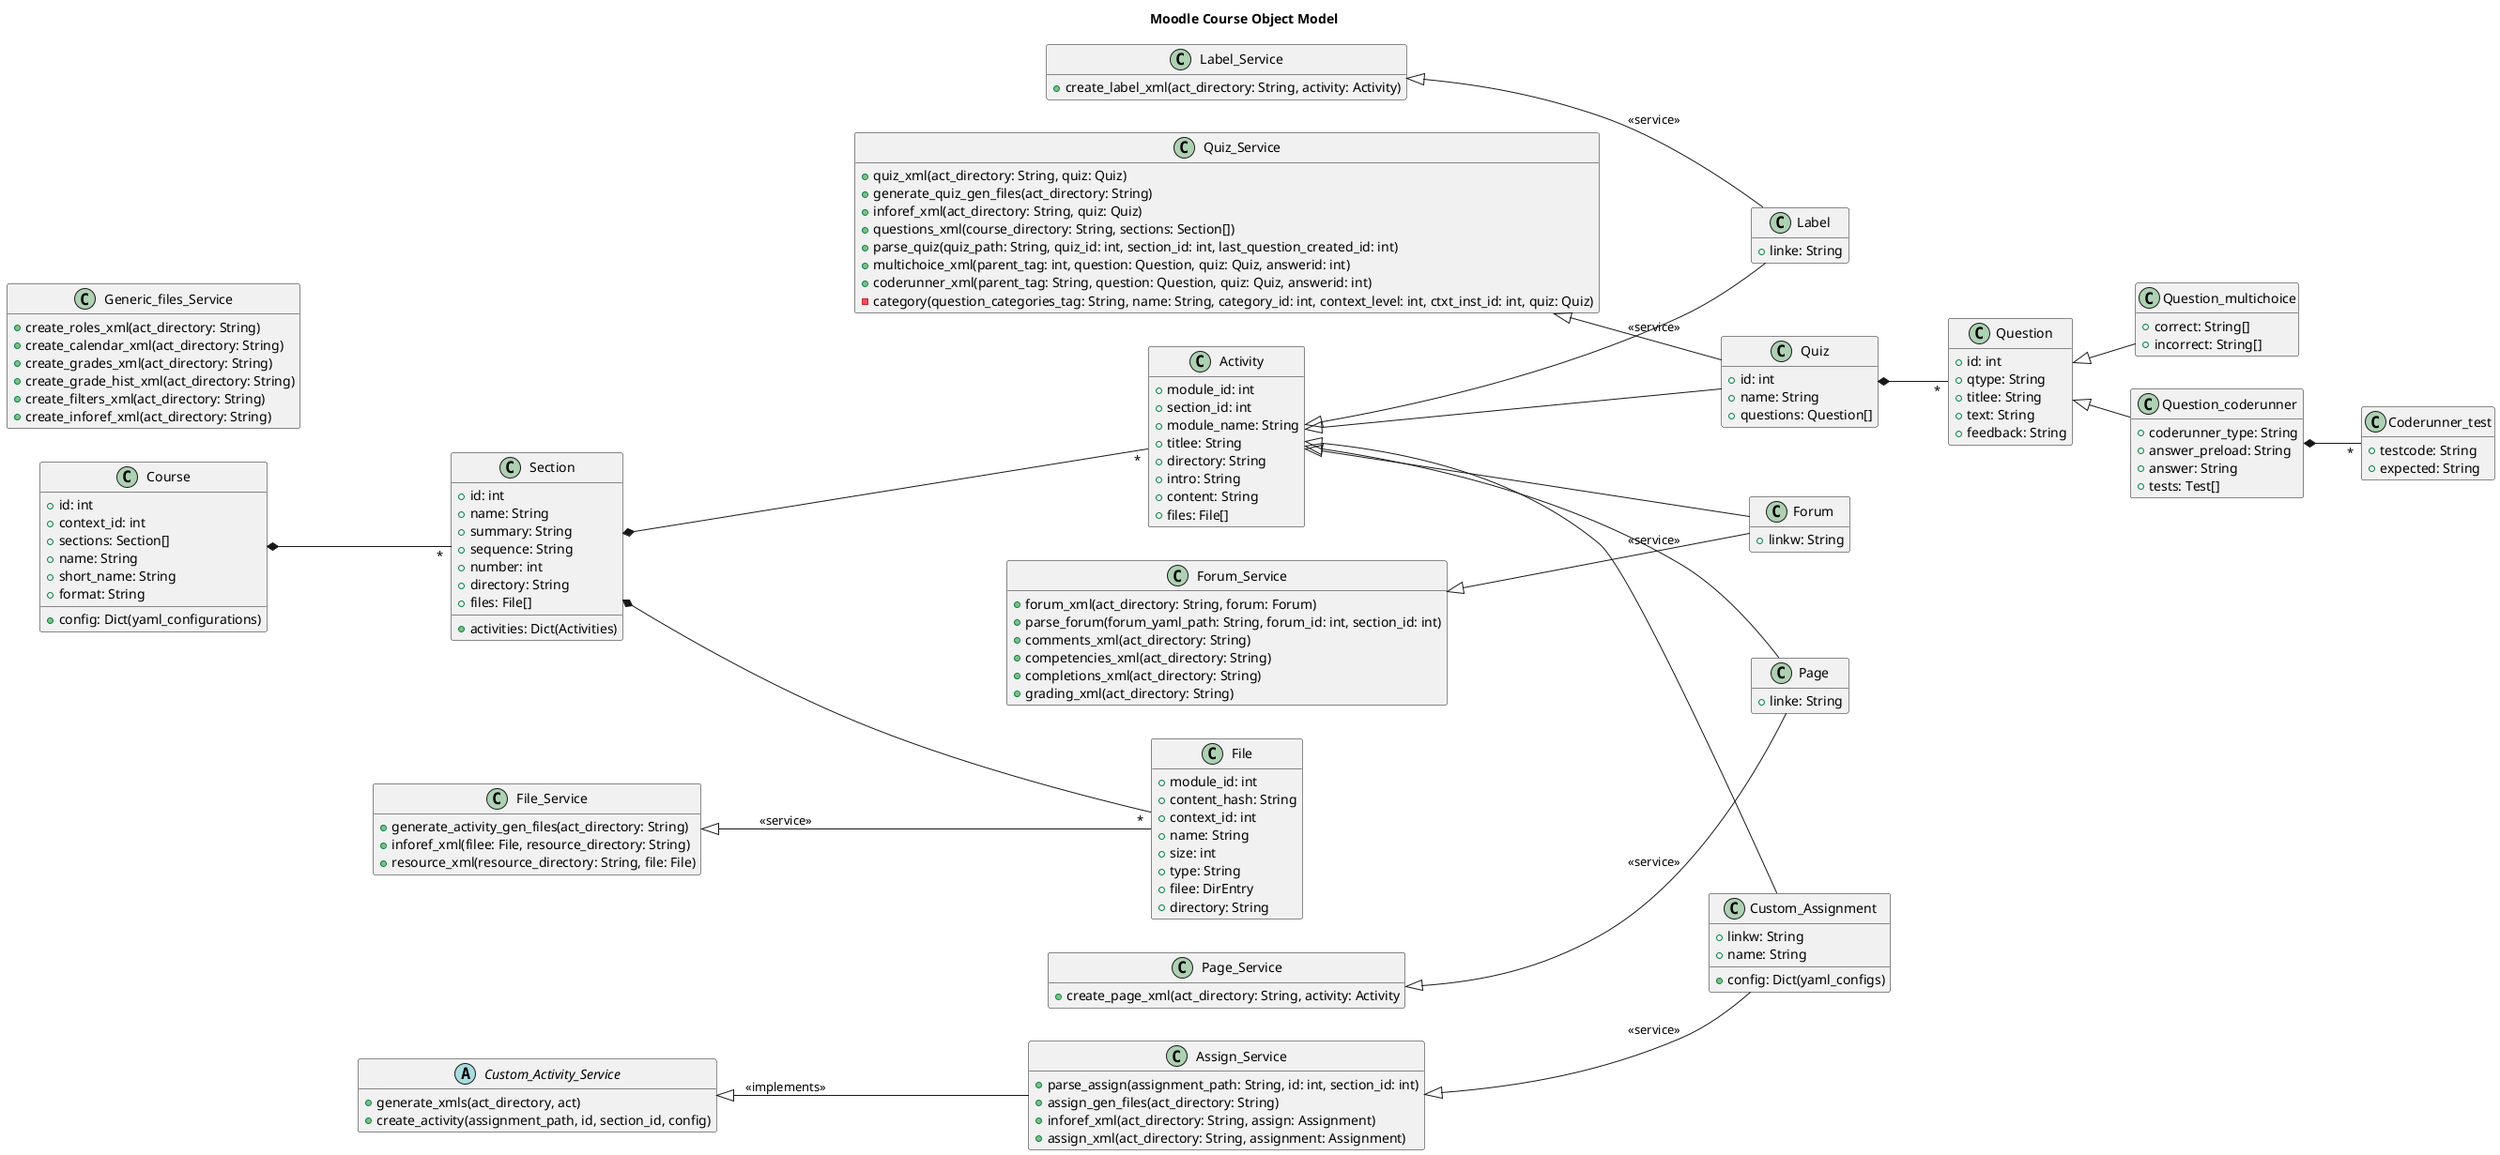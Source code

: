 @startuml
hide empty members

left to right direction
'top to bottom direction

title Moodle Course Object Model

skinparam componentStyle uml2


class Course{
+id: int
+context_id: int
+sections: Section[]
+config: Dict(yaml_configurations)
+name: String
+short_name: String
+format: String
}

class Section{
+id: int
+name: String
+summary: String
+sequence: String
+activities: Dict(Activities)
+number: int
+directory: String
+files: File[]
}

class Activity{
+module_id: int
+section_id: int
+module_name: String
+titlee: String
+directory: String
+intro: String
+content: String
+files: File[]
}


class File{
+module_id: int
+content_hash: String
+context_id: int
+name: String
+size: int
+type: String
+filee: DirEntry
+directory: String
}

class Quiz{
+id: int
+name: String
+questions: Question[]
}


class Label{
+linke: String
}

class Page{
+linke: String
}

class Question{
+id: int
+qtype: String
+titlee: String
+text: String
+feedback: String
}

class Question_multichoice{
+correct: String[]
+incorrect: String[]
}

class Question_coderunner{
+coderunner_type: String
+answer_preload: String
+answer: String
+tests: Test[]
}

class Coderunner_test{
+testcode: String
+expected: String
}

class Custom_Assignment{
+linkw: String
+config: Dict(yaml_configs)
+name: String
}

class Forum{
+linkw: String
}


class Assign_Service{
+parse_assign(assignment_path: String, id: int, section_id: int)
+assign_gen_files(act_directory: String)
+inforef_xml(act_directory: String, assign: Assignment)
+assign_xml(act_directory: String, assignment: Assignment)
}

class File_Service{
+generate_activity_gen_files(act_directory: String)
+inforef_xml(filee: File, resource_directory: String)
+resource_xml(resource_directory: String, file: File)
}

class Forum_Service{
+forum_xml(act_directory: String, forum: Forum)
+parse_forum(forum_yaml_path: String, forum_id: int, section_id: int)
+comments_xml(act_directory: String)
+competencies_xml(act_directory: String)
+completions_xml(act_directory: String)
+grading_xml(act_directory: String)
}

class Generic_files_Service{
+create_roles_xml(act_directory: String)
+create_calendar_xml(act_directory: String)
+create_grades_xml(act_directory: String)
+create_grade_hist_xml(act_directory: String)
+create_filters_xml(act_directory: String)
+create_inforef_xml(act_directory: String)
}

class Label_Service{
+create_label_xml(act_directory: String, activity: Activity)
}

class Page_Service{
+create_page_xml(act_directory: String, activity: Activity
}

class Quiz_Service{
+quiz_xml(act_directory: String, quiz: Quiz)
+generate_quiz_gen_files(act_directory: String)
+inforef_xml(act_directory: String, quiz: Quiz)
+questions_xml(course_directory: String, sections: Section[])
+parse_quiz(quiz_path: String, quiz_id: int, section_id: int, last_question_created_id: int)
+multichoice_xml(parent_tag: int, question: Question, quiz: Quiz, answerid: int)
+coderunner_xml(parent_tag: String, question: Question, quiz: Quiz, answerid: int)
-category(question_categories_tag: String, name: String, category_id: int, context_level: int, ctxt_inst_id: int, quiz: Quiz)
}

abstract class Custom_Activity_Service{
+generate_xmls(act_directory, act)
+create_activity(assignment_path, id, section_id, config)
}



Activity <|-- Label
Activity <|-- Page
Activity <|-- Custom_Assignment
Activity <|-- Forum
Activity <|-- Quiz

Quiz *-- "*" Question
Question <|-- Question_coderunner
Question <|-- Question_multichoice

Question_coderunner *-- "*" Coderunner_test


Course *-- "*" Section
Section *-- "*" Activity
Section *-- "*" File

Label_Service <|-- Label : <<service>>
Forum_Service <|-- Forum : <<service>>
Assign_Service <|-- Custom_Assignment : <<service>>
Page_Service <|-- Page : <<service>>
Quiz_Service <|-- Quiz : <<service>>
File_Service <|-- File: <<service>>

Custom_Activity_Service <|-- Assign_Service : <<implements>>
@enduml